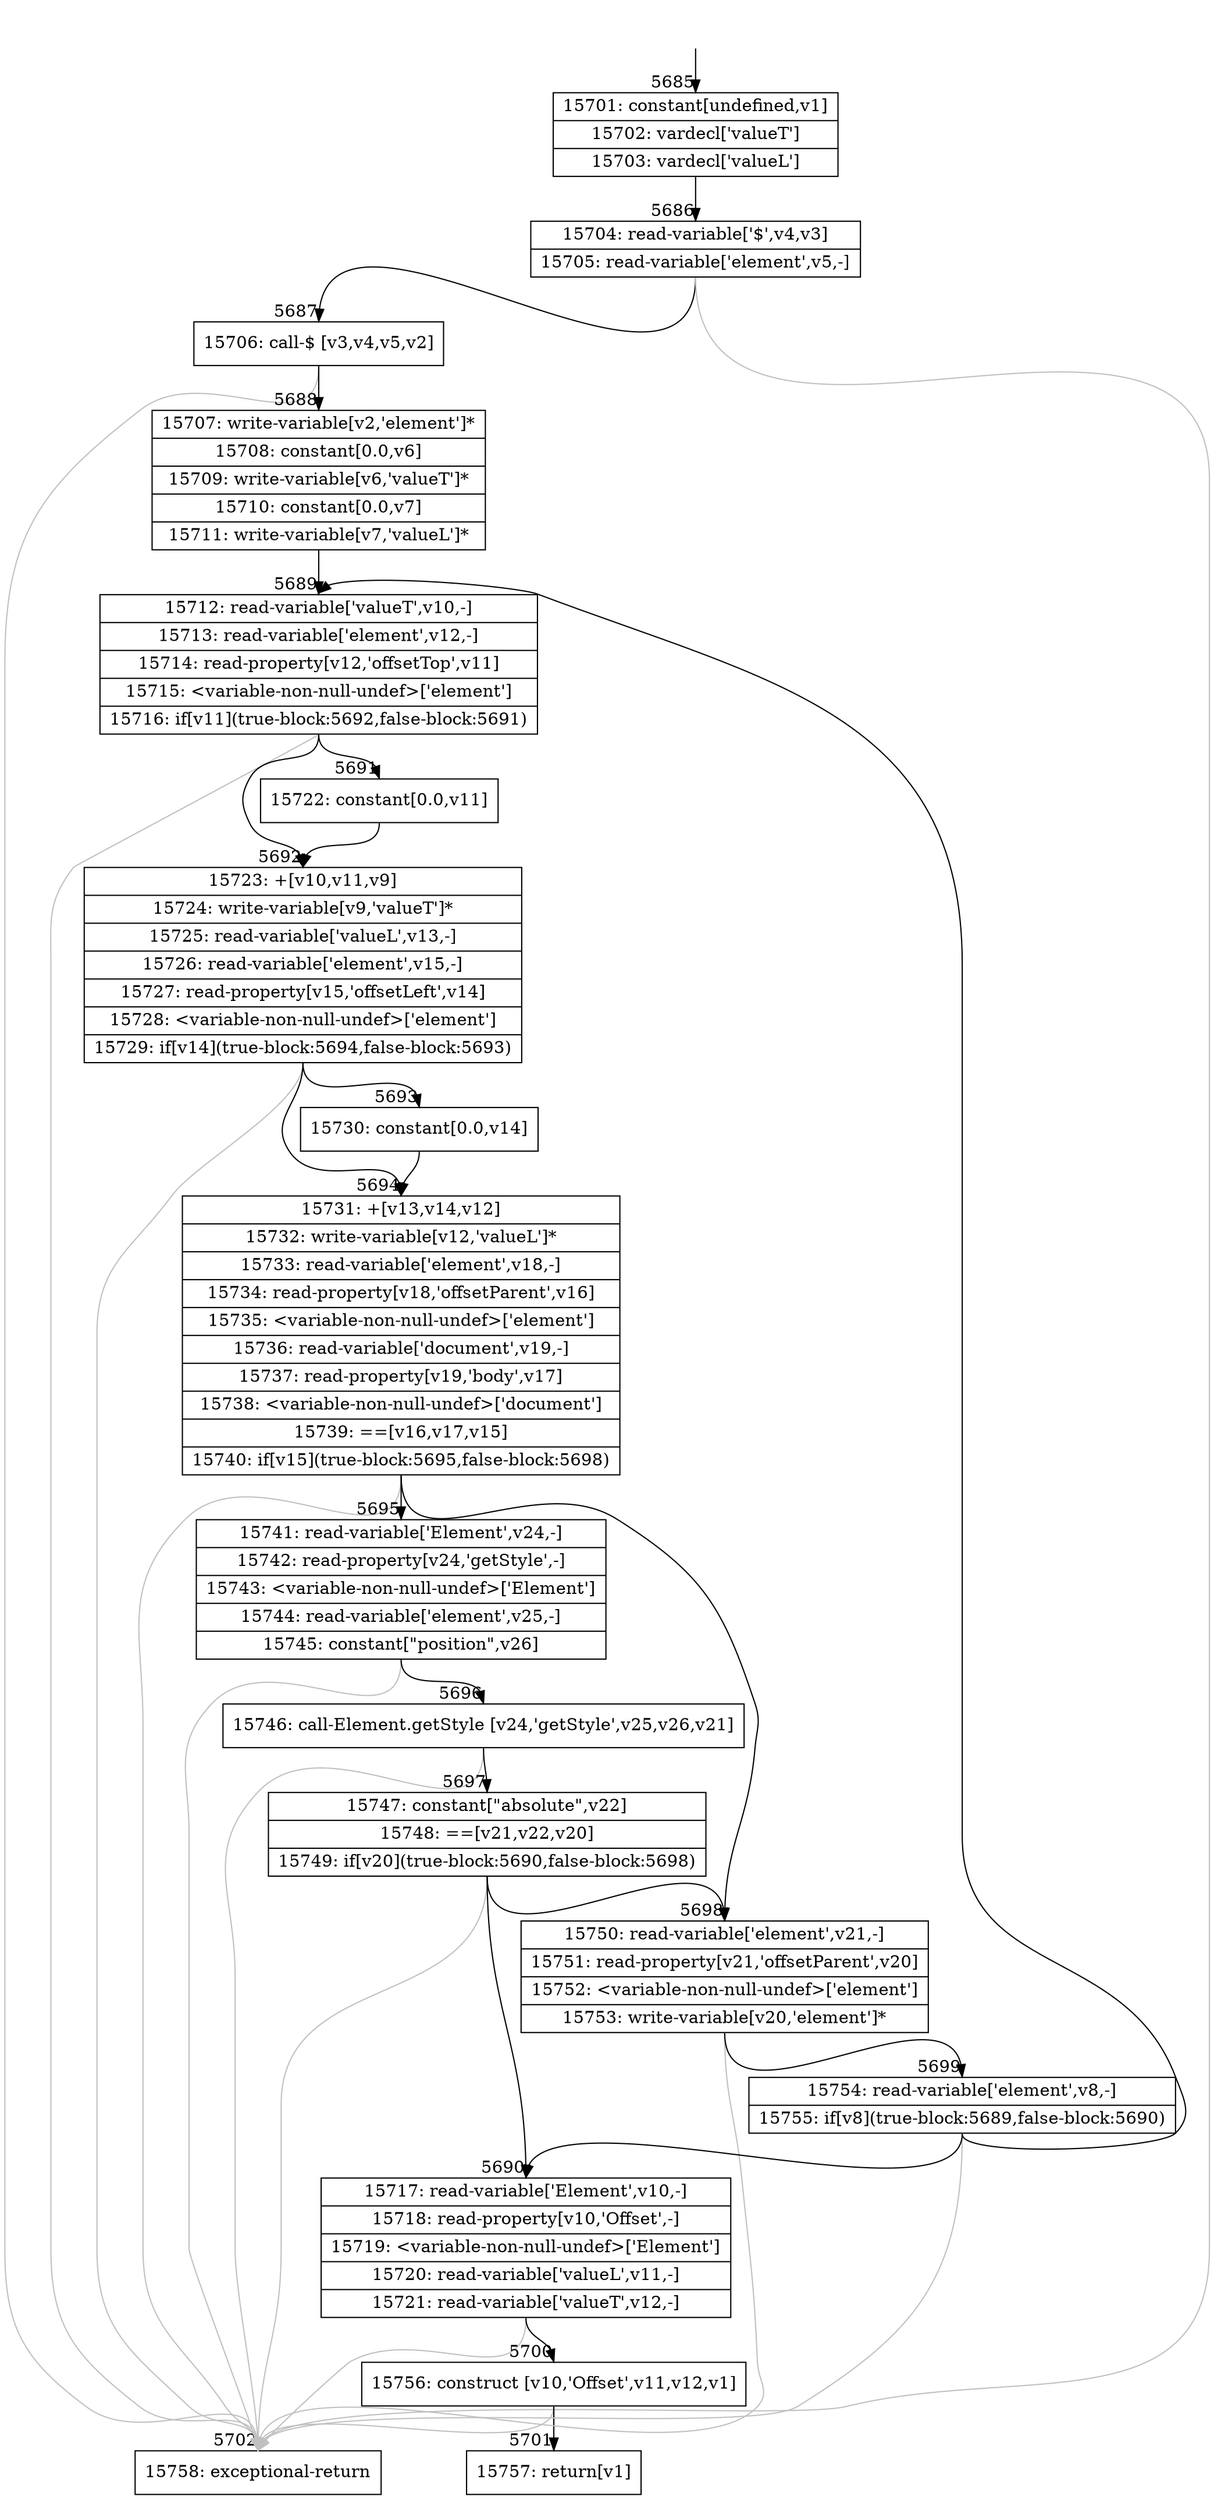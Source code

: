 digraph {
rankdir="TD"
BB_entry446[shape=none,label=""];
BB_entry446 -> BB5685 [tailport=s, headport=n, headlabel="    5685"]
BB5685 [shape=record label="{15701: constant[undefined,v1]|15702: vardecl['valueT']|15703: vardecl['valueL']}" ] 
BB5685 -> BB5686 [tailport=s, headport=n, headlabel="      5686"]
BB5686 [shape=record label="{15704: read-variable['$',v4,v3]|15705: read-variable['element',v5,-]}" ] 
BB5686 -> BB5687 [tailport=s, headport=n, headlabel="      5687"]
BB5686 -> BB5702 [tailport=s, headport=n, color=gray, headlabel="      5702"]
BB5687 [shape=record label="{15706: call-$ [v3,v4,v5,v2]}" ] 
BB5687 -> BB5688 [tailport=s, headport=n, headlabel="      5688"]
BB5687 -> BB5702 [tailport=s, headport=n, color=gray]
BB5688 [shape=record label="{15707: write-variable[v2,'element']*|15708: constant[0.0,v6]|15709: write-variable[v6,'valueT']*|15710: constant[0.0,v7]|15711: write-variable[v7,'valueL']*}" ] 
BB5688 -> BB5689 [tailport=s, headport=n, headlabel="      5689"]
BB5689 [shape=record label="{15712: read-variable['valueT',v10,-]|15713: read-variable['element',v12,-]|15714: read-property[v12,'offsetTop',v11]|15715: \<variable-non-null-undef\>['element']|15716: if[v11](true-block:5692,false-block:5691)}" ] 
BB5689 -> BB5692 [tailport=s, headport=n, headlabel="      5692"]
BB5689 -> BB5691 [tailport=s, headport=n, headlabel="      5691"]
BB5689 -> BB5702 [tailport=s, headport=n, color=gray]
BB5690 [shape=record label="{15717: read-variable['Element',v10,-]|15718: read-property[v10,'Offset',-]|15719: \<variable-non-null-undef\>['Element']|15720: read-variable['valueL',v11,-]|15721: read-variable['valueT',v12,-]}" ] 
BB5690 -> BB5700 [tailport=s, headport=n, headlabel="      5700"]
BB5690 -> BB5702 [tailport=s, headport=n, color=gray]
BB5691 [shape=record label="{15722: constant[0.0,v11]}" ] 
BB5691 -> BB5692 [tailport=s, headport=n]
BB5692 [shape=record label="{15723: +[v10,v11,v9]|15724: write-variable[v9,'valueT']*|15725: read-variable['valueL',v13,-]|15726: read-variable['element',v15,-]|15727: read-property[v15,'offsetLeft',v14]|15728: \<variable-non-null-undef\>['element']|15729: if[v14](true-block:5694,false-block:5693)}" ] 
BB5692 -> BB5694 [tailport=s, headport=n, headlabel="      5694"]
BB5692 -> BB5693 [tailport=s, headport=n, headlabel="      5693"]
BB5692 -> BB5702 [tailport=s, headport=n, color=gray]
BB5693 [shape=record label="{15730: constant[0.0,v14]}" ] 
BB5693 -> BB5694 [tailport=s, headport=n]
BB5694 [shape=record label="{15731: +[v13,v14,v12]|15732: write-variable[v12,'valueL']*|15733: read-variable['element',v18,-]|15734: read-property[v18,'offsetParent',v16]|15735: \<variable-non-null-undef\>['element']|15736: read-variable['document',v19,-]|15737: read-property[v19,'body',v17]|15738: \<variable-non-null-undef\>['document']|15739: ==[v16,v17,v15]|15740: if[v15](true-block:5695,false-block:5698)}" ] 
BB5694 -> BB5695 [tailport=s, headport=n, headlabel="      5695"]
BB5694 -> BB5698 [tailport=s, headport=n, headlabel="      5698"]
BB5694 -> BB5702 [tailport=s, headport=n, color=gray]
BB5695 [shape=record label="{15741: read-variable['Element',v24,-]|15742: read-property[v24,'getStyle',-]|15743: \<variable-non-null-undef\>['Element']|15744: read-variable['element',v25,-]|15745: constant[\"position\",v26]}" ] 
BB5695 -> BB5696 [tailport=s, headport=n, headlabel="      5696"]
BB5695 -> BB5702 [tailport=s, headport=n, color=gray]
BB5696 [shape=record label="{15746: call-Element.getStyle [v24,'getStyle',v25,v26,v21]}" ] 
BB5696 -> BB5697 [tailport=s, headport=n, headlabel="      5697"]
BB5696 -> BB5702 [tailport=s, headport=n, color=gray]
BB5697 [shape=record label="{15747: constant[\"absolute\",v22]|15748: ==[v21,v22,v20]|15749: if[v20](true-block:5690,false-block:5698)}" ] 
BB5697 -> BB5690 [tailport=s, headport=n, headlabel="      5690"]
BB5697 -> BB5698 [tailport=s, headport=n]
BB5697 -> BB5702 [tailport=s, headport=n, color=gray]
BB5698 [shape=record label="{15750: read-variable['element',v21,-]|15751: read-property[v21,'offsetParent',v20]|15752: \<variable-non-null-undef\>['element']|15753: write-variable[v20,'element']*}" ] 
BB5698 -> BB5699 [tailport=s, headport=n, headlabel="      5699"]
BB5698 -> BB5702 [tailport=s, headport=n, color=gray]
BB5699 [shape=record label="{15754: read-variable['element',v8,-]|15755: if[v8](true-block:5689,false-block:5690)}" ] 
BB5699 -> BB5689 [tailport=s, headport=n]
BB5699 -> BB5690 [tailport=s, headport=n]
BB5699 -> BB5702 [tailport=s, headport=n, color=gray]
BB5700 [shape=record label="{15756: construct [v10,'Offset',v11,v12,v1]}" ] 
BB5700 -> BB5701 [tailport=s, headport=n, headlabel="      5701"]
BB5700 -> BB5702 [tailport=s, headport=n, color=gray]
BB5701 [shape=record label="{15757: return[v1]}" ] 
BB5702 [shape=record label="{15758: exceptional-return}" ] 
//#$~ 4346
}
